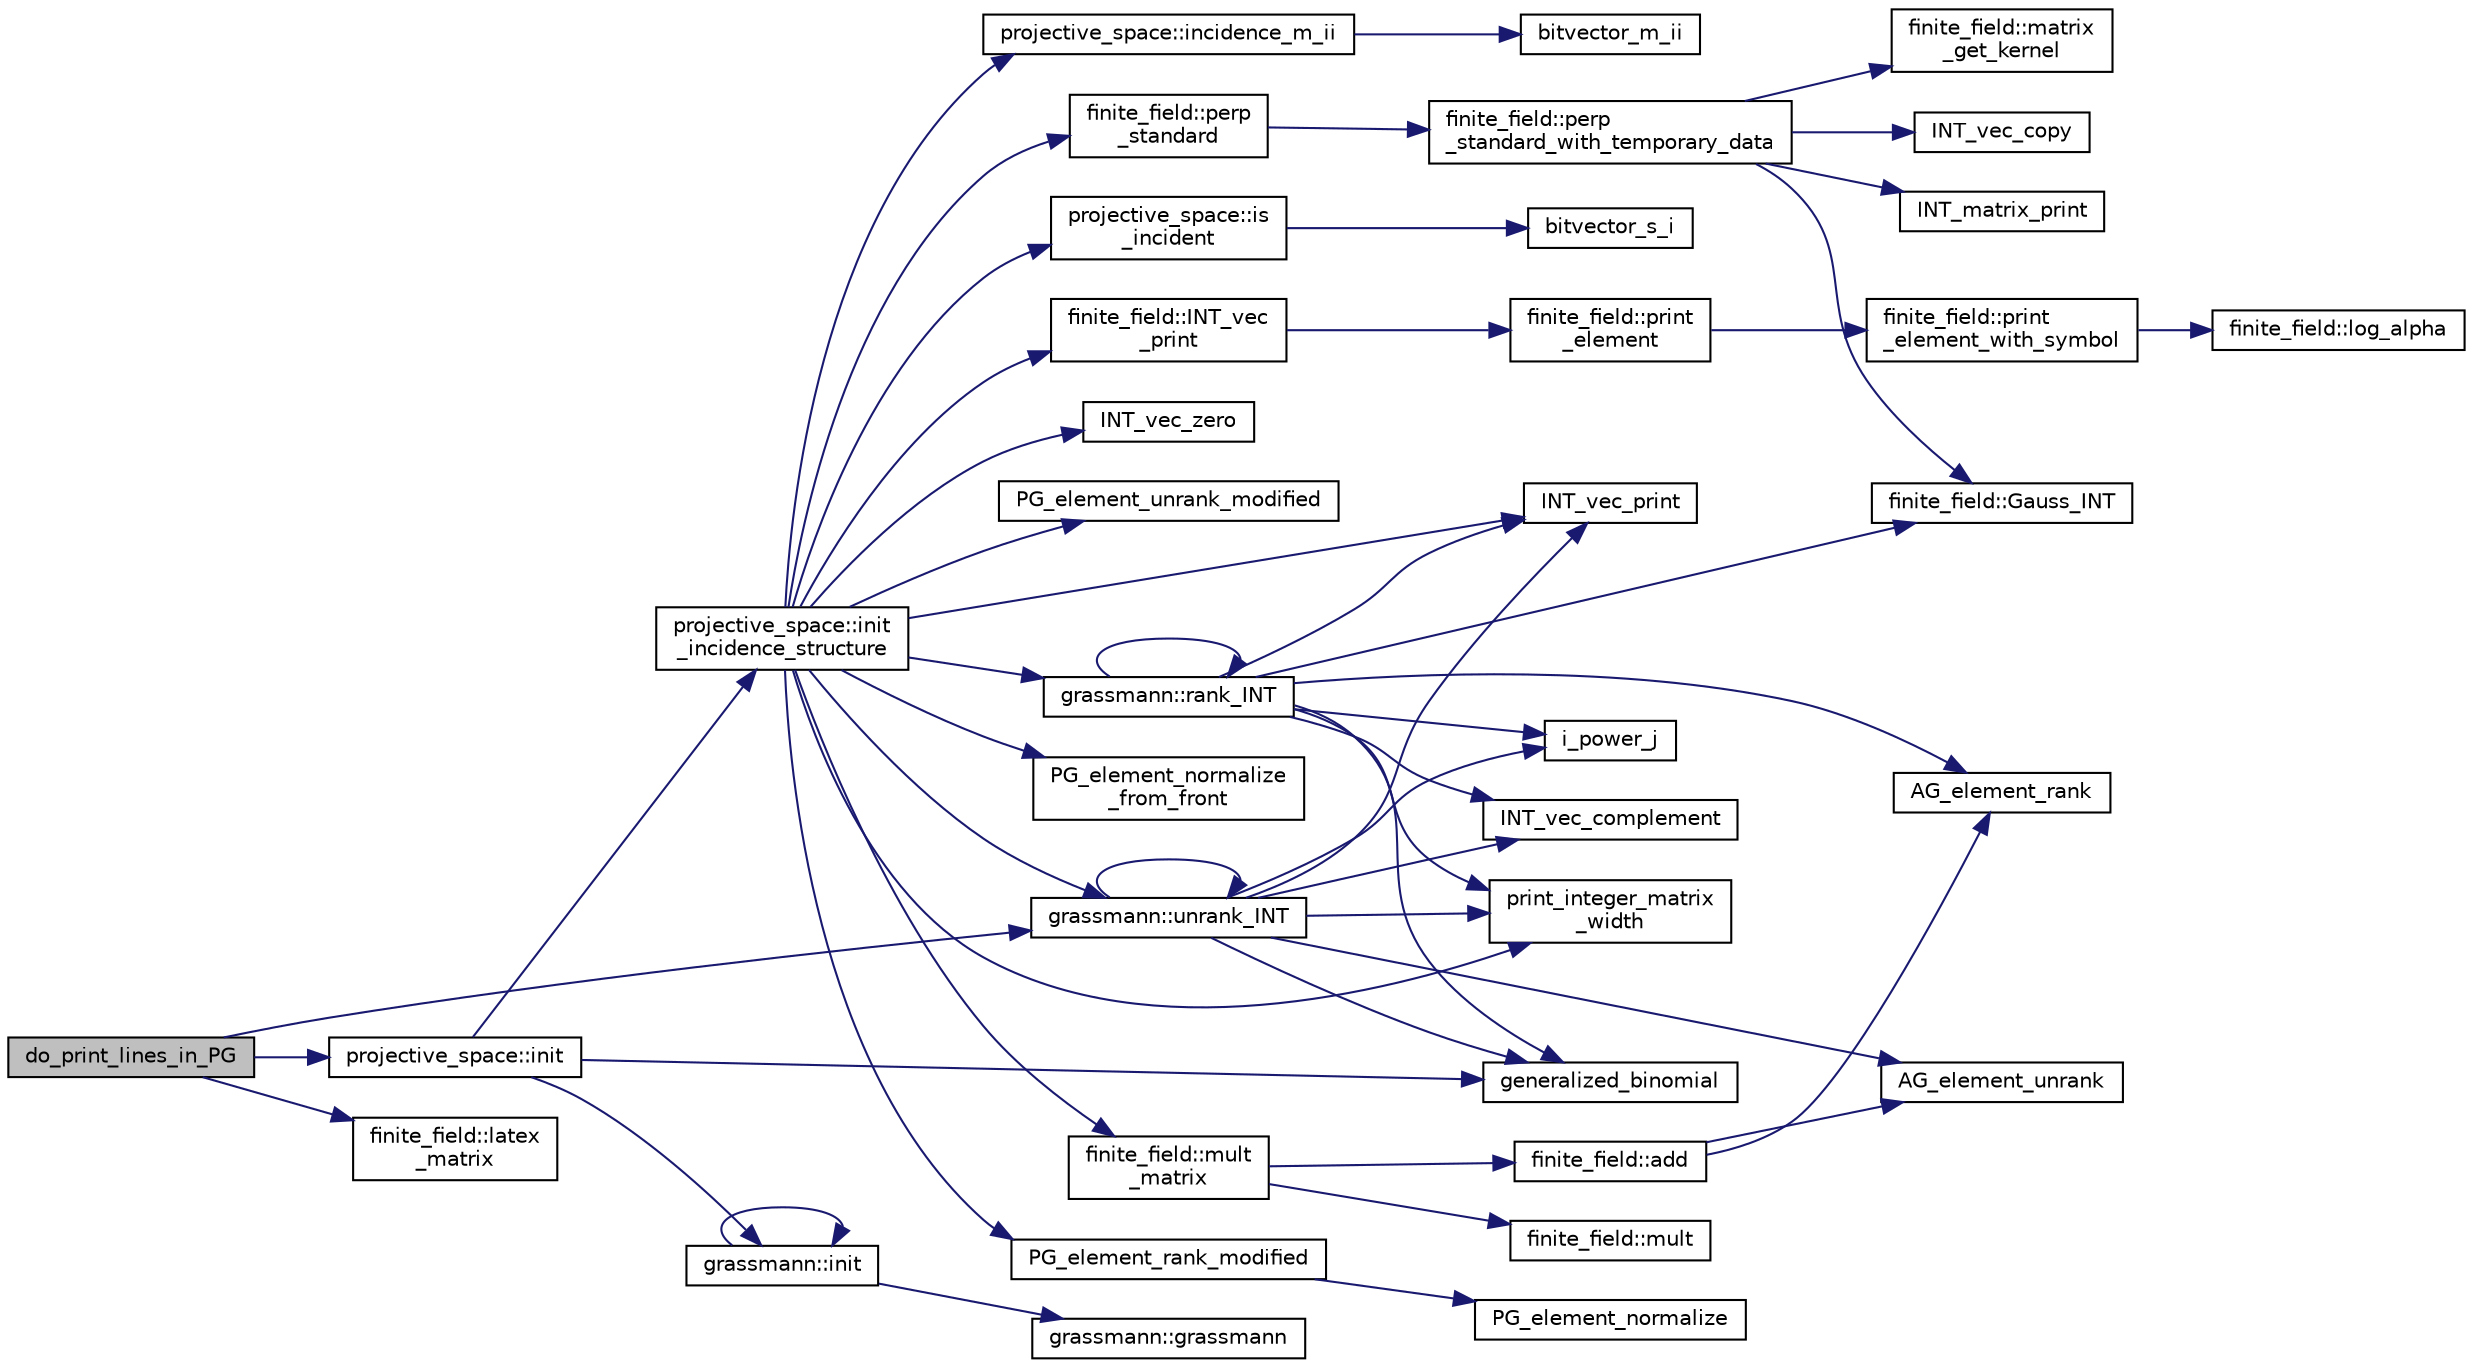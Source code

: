 digraph "do_print_lines_in_PG"
{
  edge [fontname="Helvetica",fontsize="10",labelfontname="Helvetica",labelfontsize="10"];
  node [fontname="Helvetica",fontsize="10",shape=record];
  rankdir="LR";
  Node638 [label="do_print_lines_in_PG",height=0.2,width=0.4,color="black", fillcolor="grey75", style="filled", fontcolor="black"];
  Node638 -> Node639 [color="midnightblue",fontsize="10",style="solid",fontname="Helvetica"];
  Node639 [label="projective_space::init",height=0.2,width=0.4,color="black", fillcolor="white", style="filled",URL="$d2/d17/classprojective__space.html#a8a1efa40df92744519365f82e4740dab"];
  Node639 -> Node640 [color="midnightblue",fontsize="10",style="solid",fontname="Helvetica"];
  Node640 [label="grassmann::init",height=0.2,width=0.4,color="black", fillcolor="white", style="filled",URL="$df/d02/classgrassmann.html#a2e8cf7b9f203254493d7c2607c17d498"];
  Node640 -> Node641 [color="midnightblue",fontsize="10",style="solid",fontname="Helvetica"];
  Node641 [label="grassmann::grassmann",height=0.2,width=0.4,color="black", fillcolor="white", style="filled",URL="$df/d02/classgrassmann.html#a252a85d3b74eb4fbd5771f4152a5f272"];
  Node640 -> Node640 [color="midnightblue",fontsize="10",style="solid",fontname="Helvetica"];
  Node639 -> Node642 [color="midnightblue",fontsize="10",style="solid",fontname="Helvetica"];
  Node642 [label="generalized_binomial",height=0.2,width=0.4,color="black", fillcolor="white", style="filled",URL="$d2/d7c/combinatorics_8_c.html#a24762dc22e45175d18ec1ec1d2556ae8"];
  Node639 -> Node643 [color="midnightblue",fontsize="10",style="solid",fontname="Helvetica"];
  Node643 [label="projective_space::init\l_incidence_structure",height=0.2,width=0.4,color="black", fillcolor="white", style="filled",URL="$d2/d17/classprojective__space.html#a1e59490325e045cc52674a3706780aed"];
  Node643 -> Node644 [color="midnightblue",fontsize="10",style="solid",fontname="Helvetica"];
  Node644 [label="INT_vec_zero",height=0.2,width=0.4,color="black", fillcolor="white", style="filled",URL="$df/dbf/sajeeb_8_c.html#aa8c9c7977203577026080f546fe4980f"];
  Node643 -> Node645 [color="midnightblue",fontsize="10",style="solid",fontname="Helvetica"];
  Node645 [label="PG_element_unrank_modified",height=0.2,width=0.4,color="black", fillcolor="white", style="filled",URL="$d4/d67/geometry_8h.html#a83ae9b605d496f6a90345303f6efae64"];
  Node643 -> Node646 [color="midnightblue",fontsize="10",style="solid",fontname="Helvetica"];
  Node646 [label="INT_vec_print",height=0.2,width=0.4,color="black", fillcolor="white", style="filled",URL="$df/dbf/sajeeb_8_c.html#a79a5901af0b47dd0d694109543c027fe"];
  Node643 -> Node647 [color="midnightblue",fontsize="10",style="solid",fontname="Helvetica"];
  Node647 [label="finite_field::INT_vec\l_print",height=0.2,width=0.4,color="black", fillcolor="white", style="filled",URL="$df/d5a/classfinite__field.html#a9c33a61dedc197e37b014b6f8dc07f06"];
  Node647 -> Node648 [color="midnightblue",fontsize="10",style="solid",fontname="Helvetica"];
  Node648 [label="finite_field::print\l_element",height=0.2,width=0.4,color="black", fillcolor="white", style="filled",URL="$df/d5a/classfinite__field.html#ab7d1f59c043d7696b8b47c92d0fedad5"];
  Node648 -> Node649 [color="midnightblue",fontsize="10",style="solid",fontname="Helvetica"];
  Node649 [label="finite_field::print\l_element_with_symbol",height=0.2,width=0.4,color="black", fillcolor="white", style="filled",URL="$df/d5a/classfinite__field.html#aa0180c961aa4a0a8934cb4dc82e38a4d"];
  Node649 -> Node650 [color="midnightblue",fontsize="10",style="solid",fontname="Helvetica"];
  Node650 [label="finite_field::log_alpha",height=0.2,width=0.4,color="black", fillcolor="white", style="filled",URL="$df/d5a/classfinite__field.html#a446a83ae0d281ddf44215626f0097305"];
  Node643 -> Node651 [color="midnightblue",fontsize="10",style="solid",fontname="Helvetica"];
  Node651 [label="PG_element_normalize\l_from_front",height=0.2,width=0.4,color="black", fillcolor="white", style="filled",URL="$d4/d67/geometry_8h.html#af675caf5f9975573455c8d93cb56bf95"];
  Node643 -> Node652 [color="midnightblue",fontsize="10",style="solid",fontname="Helvetica"];
  Node652 [label="grassmann::unrank_INT",height=0.2,width=0.4,color="black", fillcolor="white", style="filled",URL="$df/d02/classgrassmann.html#a32079405b95a6da2ba1420567d762d64"];
  Node652 -> Node642 [color="midnightblue",fontsize="10",style="solid",fontname="Helvetica"];
  Node652 -> Node653 [color="midnightblue",fontsize="10",style="solid",fontname="Helvetica"];
  Node653 [label="i_power_j",height=0.2,width=0.4,color="black", fillcolor="white", style="filled",URL="$de/dc5/algebra__and__number__theory_8h.html#a39b321523e8957d701618bb5cac542b5"];
  Node652 -> Node654 [color="midnightblue",fontsize="10",style="solid",fontname="Helvetica"];
  Node654 [label="AG_element_unrank",height=0.2,width=0.4,color="black", fillcolor="white", style="filled",URL="$d4/d67/geometry_8h.html#a4a33b86c87b2879b97cfa1327abe2885"];
  Node652 -> Node646 [color="midnightblue",fontsize="10",style="solid",fontname="Helvetica"];
  Node652 -> Node652 [color="midnightblue",fontsize="10",style="solid",fontname="Helvetica"];
  Node652 -> Node655 [color="midnightblue",fontsize="10",style="solid",fontname="Helvetica"];
  Node655 [label="INT_vec_complement",height=0.2,width=0.4,color="black", fillcolor="white", style="filled",URL="$d5/db4/io__and__os_8h.html#a2a0a724647575fcd3090c763985eb81a"];
  Node652 -> Node656 [color="midnightblue",fontsize="10",style="solid",fontname="Helvetica"];
  Node656 [label="print_integer_matrix\l_width",height=0.2,width=0.4,color="black", fillcolor="white", style="filled",URL="$d5/db4/io__and__os_8h.html#aa78f3e73fc2179251bd15adbcc31573f"];
  Node643 -> Node656 [color="midnightblue",fontsize="10",style="solid",fontname="Helvetica"];
  Node643 -> Node657 [color="midnightblue",fontsize="10",style="solid",fontname="Helvetica"];
  Node657 [label="grassmann::rank_INT",height=0.2,width=0.4,color="black", fillcolor="white", style="filled",URL="$df/d02/classgrassmann.html#a1fa95ce7ecebd48b04c7a0dc75491184"];
  Node657 -> Node656 [color="midnightblue",fontsize="10",style="solid",fontname="Helvetica"];
  Node657 -> Node658 [color="midnightblue",fontsize="10",style="solid",fontname="Helvetica"];
  Node658 [label="finite_field::Gauss_INT",height=0.2,width=0.4,color="black", fillcolor="white", style="filled",URL="$df/d5a/classfinite__field.html#adb676d2e80341b53751326e3a58beb11"];
  Node657 -> Node646 [color="midnightblue",fontsize="10",style="solid",fontname="Helvetica"];
  Node657 -> Node655 [color="midnightblue",fontsize="10",style="solid",fontname="Helvetica"];
  Node657 -> Node653 [color="midnightblue",fontsize="10",style="solid",fontname="Helvetica"];
  Node657 -> Node642 [color="midnightblue",fontsize="10",style="solid",fontname="Helvetica"];
  Node657 -> Node657 [color="midnightblue",fontsize="10",style="solid",fontname="Helvetica"];
  Node657 -> Node659 [color="midnightblue",fontsize="10",style="solid",fontname="Helvetica"];
  Node659 [label="AG_element_rank",height=0.2,width=0.4,color="black", fillcolor="white", style="filled",URL="$d4/d67/geometry_8h.html#ab2ac908d07dd8038fd996e26bdc75c17"];
  Node643 -> Node660 [color="midnightblue",fontsize="10",style="solid",fontname="Helvetica"];
  Node660 [label="finite_field::mult\l_matrix",height=0.2,width=0.4,color="black", fillcolor="white", style="filled",URL="$df/d5a/classfinite__field.html#a48517f15dfd7b21c37e0975855f1ada2"];
  Node660 -> Node661 [color="midnightblue",fontsize="10",style="solid",fontname="Helvetica"];
  Node661 [label="finite_field::add",height=0.2,width=0.4,color="black", fillcolor="white", style="filled",URL="$df/d5a/classfinite__field.html#a8f12328a27500f3c7be0c849ebbc9d14"];
  Node661 -> Node654 [color="midnightblue",fontsize="10",style="solid",fontname="Helvetica"];
  Node661 -> Node659 [color="midnightblue",fontsize="10",style="solid",fontname="Helvetica"];
  Node660 -> Node662 [color="midnightblue",fontsize="10",style="solid",fontname="Helvetica"];
  Node662 [label="finite_field::mult",height=0.2,width=0.4,color="black", fillcolor="white", style="filled",URL="$df/d5a/classfinite__field.html#a24fb5917aa6d4d656fd855b7f44a13b0"];
  Node643 -> Node663 [color="midnightblue",fontsize="10",style="solid",fontname="Helvetica"];
  Node663 [label="PG_element_rank_modified",height=0.2,width=0.4,color="black", fillcolor="white", style="filled",URL="$d4/d67/geometry_8h.html#a9cd1a8bf5b88a038e33862f6c2c3dd36"];
  Node663 -> Node664 [color="midnightblue",fontsize="10",style="solid",fontname="Helvetica"];
  Node664 [label="PG_element_normalize",height=0.2,width=0.4,color="black", fillcolor="white", style="filled",URL="$df/de4/projective_8_c.html#a5a4c3c1158bad6bab0d786c616bd0996"];
  Node643 -> Node665 [color="midnightblue",fontsize="10",style="solid",fontname="Helvetica"];
  Node665 [label="projective_space::incidence_m_ii",height=0.2,width=0.4,color="black", fillcolor="white", style="filled",URL="$d2/d17/classprojective__space.html#adafef534cb822f51289101e7d465ede2"];
  Node665 -> Node666 [color="midnightblue",fontsize="10",style="solid",fontname="Helvetica"];
  Node666 [label="bitvector_m_ii",height=0.2,width=0.4,color="black", fillcolor="white", style="filled",URL="$df/dbf/sajeeb_8_c.html#a31da55e2b26316d582cd322dc670b67b"];
  Node643 -> Node667 [color="midnightblue",fontsize="10",style="solid",fontname="Helvetica"];
  Node667 [label="finite_field::perp\l_standard",height=0.2,width=0.4,color="black", fillcolor="white", style="filled",URL="$df/d5a/classfinite__field.html#a2f5bc92908aea624a8d9179d2a9ba057"];
  Node667 -> Node668 [color="midnightblue",fontsize="10",style="solid",fontname="Helvetica"];
  Node668 [label="finite_field::perp\l_standard_with_temporary_data",height=0.2,width=0.4,color="black", fillcolor="white", style="filled",URL="$df/d5a/classfinite__field.html#aae3cca9b5f19ae969a9c5349d14f41c0"];
  Node668 -> Node669 [color="midnightblue",fontsize="10",style="solid",fontname="Helvetica"];
  Node669 [label="INT_vec_copy",height=0.2,width=0.4,color="black", fillcolor="white", style="filled",URL="$df/dbf/sajeeb_8_c.html#ac2d875e27e009af6ec04d17254d11075"];
  Node668 -> Node670 [color="midnightblue",fontsize="10",style="solid",fontname="Helvetica"];
  Node670 [label="INT_matrix_print",height=0.2,width=0.4,color="black", fillcolor="white", style="filled",URL="$d5/db4/io__and__os_8h.html#afd4180a24bef3a2b584668a4eaf607ff"];
  Node668 -> Node658 [color="midnightblue",fontsize="10",style="solid",fontname="Helvetica"];
  Node668 -> Node671 [color="midnightblue",fontsize="10",style="solid",fontname="Helvetica"];
  Node671 [label="finite_field::matrix\l_get_kernel",height=0.2,width=0.4,color="black", fillcolor="white", style="filled",URL="$df/d5a/classfinite__field.html#ac45780a927cee936df13d04d30d2d248"];
  Node643 -> Node672 [color="midnightblue",fontsize="10",style="solid",fontname="Helvetica"];
  Node672 [label="projective_space::is\l_incident",height=0.2,width=0.4,color="black", fillcolor="white", style="filled",URL="$d2/d17/classprojective__space.html#a225780a9f3d266bc425b3be0cf5bc0ff"];
  Node672 -> Node673 [color="midnightblue",fontsize="10",style="solid",fontname="Helvetica"];
  Node673 [label="bitvector_s_i",height=0.2,width=0.4,color="black", fillcolor="white", style="filled",URL="$df/dbf/sajeeb_8_c.html#ac0135a3681a44df3fe7af1545676fbe2"];
  Node638 -> Node652 [color="midnightblue",fontsize="10",style="solid",fontname="Helvetica"];
  Node638 -> Node674 [color="midnightblue",fontsize="10",style="solid",fontname="Helvetica"];
  Node674 [label="finite_field::latex\l_matrix",height=0.2,width=0.4,color="black", fillcolor="white", style="filled",URL="$df/d5a/classfinite__field.html#a880ac4f2543d10420ee5f85b1eaf88d7"];
}
